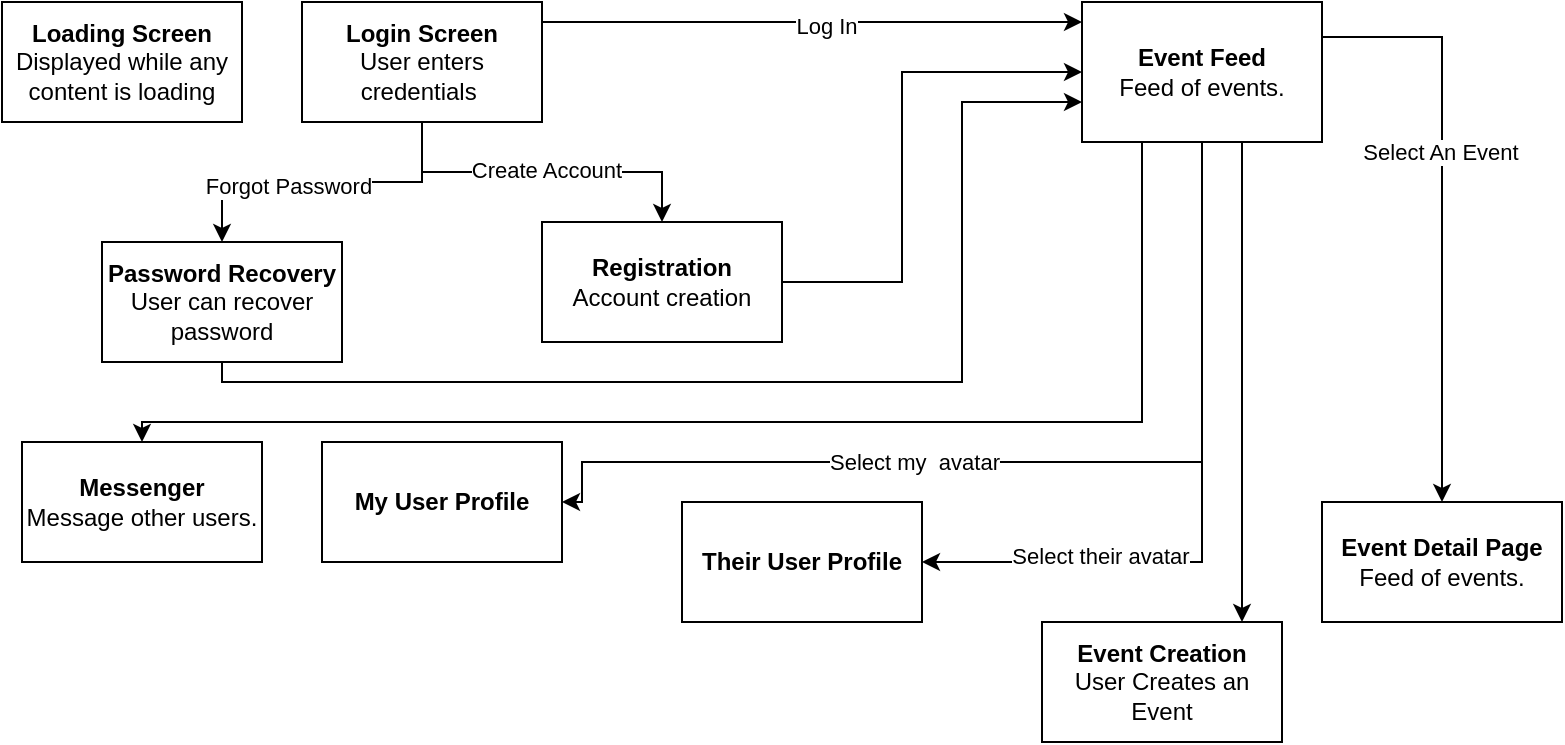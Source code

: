 <mxfile version="13.10.0" type="github">
  <diagram id="HeBlJKTvWHdAt9VCQiSY" name="Page-1">
    <mxGraphModel dx="1351" dy="877" grid="1" gridSize="10" guides="1" tooltips="1" connect="1" arrows="1" fold="1" page="1" pageScale="1" pageWidth="850" pageHeight="1100" math="0" shadow="0">
      <root>
        <mxCell id="0" />
        <mxCell id="1" parent="0" />
        <mxCell id="_PQMNd-ya4pUV9V2dUP7-1" value="&lt;b&gt;Loading Screen&lt;/b&gt;&lt;br&gt;Displayed while any content is loading" style="rounded=0;whiteSpace=wrap;html=1;" vertex="1" parent="1">
          <mxGeometry x="10" y="10" width="120" height="60" as="geometry" />
        </mxCell>
        <mxCell id="_PQMNd-ya4pUV9V2dUP7-6" value="" style="edgeStyle=orthogonalEdgeStyle;rounded=0;orthogonalLoop=1;jettySize=auto;html=1;" edge="1" parent="1" source="_PQMNd-ya4pUV9V2dUP7-3" target="_PQMNd-ya4pUV9V2dUP7-5">
          <mxGeometry relative="1" as="geometry">
            <Array as="points">
              <mxPoint x="340" y="20" />
              <mxPoint x="340" y="20" />
            </Array>
          </mxGeometry>
        </mxCell>
        <mxCell id="_PQMNd-ya4pUV9V2dUP7-13" value="Log In" style="edgeLabel;html=1;align=center;verticalAlign=middle;resizable=0;points=[];" vertex="1" connectable="0" parent="_PQMNd-ya4pUV9V2dUP7-6">
          <mxGeometry x="0.05" y="-2" relative="1" as="geometry">
            <mxPoint as="offset" />
          </mxGeometry>
        </mxCell>
        <mxCell id="_PQMNd-ya4pUV9V2dUP7-8" value="" style="edgeStyle=orthogonalEdgeStyle;rounded=0;orthogonalLoop=1;jettySize=auto;html=1;" edge="1" parent="1" source="_PQMNd-ya4pUV9V2dUP7-3" target="_PQMNd-ya4pUV9V2dUP7-7">
          <mxGeometry relative="1" as="geometry" />
        </mxCell>
        <mxCell id="_PQMNd-ya4pUV9V2dUP7-14" value="Create Account" style="edgeLabel;html=1;align=center;verticalAlign=middle;resizable=0;points=[];" vertex="1" connectable="0" parent="_PQMNd-ya4pUV9V2dUP7-8">
          <mxGeometry x="0.018" y="1" relative="1" as="geometry">
            <mxPoint as="offset" />
          </mxGeometry>
        </mxCell>
        <mxCell id="_PQMNd-ya4pUV9V2dUP7-10" style="edgeStyle=orthogonalEdgeStyle;rounded=0;orthogonalLoop=1;jettySize=auto;html=1;" edge="1" parent="1" source="_PQMNd-ya4pUV9V2dUP7-3" target="_PQMNd-ya4pUV9V2dUP7-16">
          <mxGeometry relative="1" as="geometry">
            <mxPoint x="160" y="120" as="targetPoint" />
          </mxGeometry>
        </mxCell>
        <mxCell id="_PQMNd-ya4pUV9V2dUP7-15" value="Forgot Password" style="edgeLabel;html=1;align=center;verticalAlign=middle;resizable=0;points=[];" vertex="1" connectable="0" parent="_PQMNd-ya4pUV9V2dUP7-10">
          <mxGeometry x="0.218" y="2" relative="1" as="geometry">
            <mxPoint as="offset" />
          </mxGeometry>
        </mxCell>
        <mxCell id="_PQMNd-ya4pUV9V2dUP7-3" value="&lt;b&gt;Login Screen&lt;br&gt;&lt;/b&gt;User enters credentials&amp;nbsp;" style="whiteSpace=wrap;html=1;rounded=0;" vertex="1" parent="1">
          <mxGeometry x="160" y="10" width="120" height="60" as="geometry" />
        </mxCell>
        <mxCell id="_PQMNd-ya4pUV9V2dUP7-19" value="" style="edgeStyle=orthogonalEdgeStyle;rounded=0;orthogonalLoop=1;jettySize=auto;html=1;exitX=1;exitY=0.25;exitDx=0;exitDy=0;" edge="1" parent="1" source="_PQMNd-ya4pUV9V2dUP7-5" target="_PQMNd-ya4pUV9V2dUP7-18">
          <mxGeometry relative="1" as="geometry" />
        </mxCell>
        <mxCell id="_PQMNd-ya4pUV9V2dUP7-28" value="Select An Event" style="edgeLabel;html=1;align=center;verticalAlign=middle;resizable=0;points=[];" vertex="1" connectable="0" parent="_PQMNd-ya4pUV9V2dUP7-19">
          <mxGeometry x="-0.196" y="-1" relative="1" as="geometry">
            <mxPoint as="offset" />
          </mxGeometry>
        </mxCell>
        <mxCell id="_PQMNd-ya4pUV9V2dUP7-24" style="edgeStyle=orthogonalEdgeStyle;rounded=0;orthogonalLoop=1;jettySize=auto;html=1;exitX=0.25;exitY=1;exitDx=0;exitDy=0;" edge="1" parent="1" source="_PQMNd-ya4pUV9V2dUP7-5" target="_PQMNd-ya4pUV9V2dUP7-25">
          <mxGeometry relative="1" as="geometry">
            <mxPoint x="570" y="220" as="targetPoint" />
            <Array as="points">
              <mxPoint x="580" y="220" />
              <mxPoint x="80" y="220" />
            </Array>
          </mxGeometry>
        </mxCell>
        <mxCell id="_PQMNd-ya4pUV9V2dUP7-26" style="edgeStyle=orthogonalEdgeStyle;rounded=0;orthogonalLoop=1;jettySize=auto;html=1;exitX=0.5;exitY=1;exitDx=0;exitDy=0;" edge="1" parent="1" source="_PQMNd-ya4pUV9V2dUP7-5" target="_PQMNd-ya4pUV9V2dUP7-27">
          <mxGeometry relative="1" as="geometry">
            <mxPoint x="600" y="270" as="targetPoint" />
            <Array as="points">
              <mxPoint x="610" y="240" />
              <mxPoint x="300" y="240" />
            </Array>
          </mxGeometry>
        </mxCell>
        <mxCell id="_PQMNd-ya4pUV9V2dUP7-29" value="Select my&amp;nbsp; avatar" style="edgeLabel;html=1;align=center;verticalAlign=middle;resizable=0;points=[];" vertex="1" connectable="0" parent="_PQMNd-ya4pUV9V2dUP7-26">
          <mxGeometry x="-0.109" y="4" relative="1" as="geometry">
            <mxPoint x="-81.24" y="-4" as="offset" />
          </mxGeometry>
        </mxCell>
        <mxCell id="_PQMNd-ya4pUV9V2dUP7-33" style="edgeStyle=orthogonalEdgeStyle;rounded=0;orthogonalLoop=1;jettySize=auto;html=1;entryX=1;entryY=0.5;entryDx=0;entryDy=0;" edge="1" parent="1" source="_PQMNd-ya4pUV9V2dUP7-5" target="_PQMNd-ya4pUV9V2dUP7-30">
          <mxGeometry relative="1" as="geometry">
            <Array as="points">
              <mxPoint x="610" y="290" />
            </Array>
          </mxGeometry>
        </mxCell>
        <mxCell id="_PQMNd-ya4pUV9V2dUP7-34" value="Select their avatar" style="edgeLabel;html=1;align=center;verticalAlign=middle;resizable=0;points=[];" vertex="1" connectable="0" parent="_PQMNd-ya4pUV9V2dUP7-33">
          <mxGeometry x="0.491" y="-3" relative="1" as="geometry">
            <mxPoint as="offset" />
          </mxGeometry>
        </mxCell>
        <mxCell id="_PQMNd-ya4pUV9V2dUP7-35" style="edgeStyle=orthogonalEdgeStyle;rounded=0;orthogonalLoop=1;jettySize=auto;html=1;" edge="1" parent="1" source="_PQMNd-ya4pUV9V2dUP7-5" target="_PQMNd-ya4pUV9V2dUP7-36">
          <mxGeometry relative="1" as="geometry">
            <mxPoint x="680" y="160.0" as="targetPoint" />
            <Array as="points">
              <mxPoint x="630" y="270" />
              <mxPoint x="630" y="270" />
            </Array>
          </mxGeometry>
        </mxCell>
        <mxCell id="_PQMNd-ya4pUV9V2dUP7-5" value="&lt;b&gt;Event Feed&lt;/b&gt;&lt;br&gt;Feed of events." style="whiteSpace=wrap;html=1;rounded=0;" vertex="1" parent="1">
          <mxGeometry x="550" y="10" width="120" height="70" as="geometry" />
        </mxCell>
        <mxCell id="_PQMNd-ya4pUV9V2dUP7-9" style="edgeStyle=orthogonalEdgeStyle;rounded=0;orthogonalLoop=1;jettySize=auto;html=1;entryX=0;entryY=0.5;entryDx=0;entryDy=0;" edge="1" parent="1" source="_PQMNd-ya4pUV9V2dUP7-7" target="_PQMNd-ya4pUV9V2dUP7-5">
          <mxGeometry relative="1" as="geometry">
            <Array as="points">
              <mxPoint x="460" y="150" />
              <mxPoint x="460" y="45" />
            </Array>
          </mxGeometry>
        </mxCell>
        <mxCell id="_PQMNd-ya4pUV9V2dUP7-7" value="&lt;b&gt;Registration&lt;br&gt;&lt;/b&gt;Account creation" style="whiteSpace=wrap;html=1;rounded=0;" vertex="1" parent="1">
          <mxGeometry x="280" y="120" width="120" height="60" as="geometry" />
        </mxCell>
        <mxCell id="_PQMNd-ya4pUV9V2dUP7-17" style="edgeStyle=orthogonalEdgeStyle;rounded=0;orthogonalLoop=1;jettySize=auto;html=1;" edge="1" parent="1" source="_PQMNd-ya4pUV9V2dUP7-16">
          <mxGeometry relative="1" as="geometry">
            <mxPoint x="550" y="60" as="targetPoint" />
            <Array as="points">
              <mxPoint x="120" y="200" />
              <mxPoint x="490" y="200" />
              <mxPoint x="490" y="60" />
            </Array>
          </mxGeometry>
        </mxCell>
        <mxCell id="_PQMNd-ya4pUV9V2dUP7-16" value="&lt;b&gt;Password Recovery&lt;/b&gt;&lt;br&gt;User can recover password" style="rounded=0;whiteSpace=wrap;html=1;" vertex="1" parent="1">
          <mxGeometry x="60" y="130" width="120" height="60" as="geometry" />
        </mxCell>
        <mxCell id="_PQMNd-ya4pUV9V2dUP7-18" value="&lt;b&gt;Event Detail Page&lt;/b&gt;&lt;br&gt;Feed of events." style="whiteSpace=wrap;html=1;rounded=0;" vertex="1" parent="1">
          <mxGeometry x="670" y="260" width="120" height="60" as="geometry" />
        </mxCell>
        <mxCell id="_PQMNd-ya4pUV9V2dUP7-25" value="&lt;b&gt;Messenger&lt;/b&gt;&lt;br&gt;Message other users." style="rounded=0;whiteSpace=wrap;html=1;" vertex="1" parent="1">
          <mxGeometry x="20" y="230" width="120" height="60" as="geometry" />
        </mxCell>
        <mxCell id="_PQMNd-ya4pUV9V2dUP7-27" value="&lt;b&gt;My User Profile&lt;/b&gt;" style="rounded=0;whiteSpace=wrap;html=1;" vertex="1" parent="1">
          <mxGeometry x="170" y="230" width="120" height="60" as="geometry" />
        </mxCell>
        <mxCell id="_PQMNd-ya4pUV9V2dUP7-30" value="&lt;b&gt;Their User Profile&lt;/b&gt;" style="rounded=0;whiteSpace=wrap;html=1;" vertex="1" parent="1">
          <mxGeometry x="350" y="260" width="120" height="60" as="geometry" />
        </mxCell>
        <mxCell id="_PQMNd-ya4pUV9V2dUP7-36" value="&lt;b&gt;Event Creation&lt;/b&gt;&lt;br&gt;User Creates an Event" style="rounded=0;whiteSpace=wrap;html=1;" vertex="1" parent="1">
          <mxGeometry x="530" y="320.0" width="120" height="60" as="geometry" />
        </mxCell>
      </root>
    </mxGraphModel>
  </diagram>
</mxfile>
